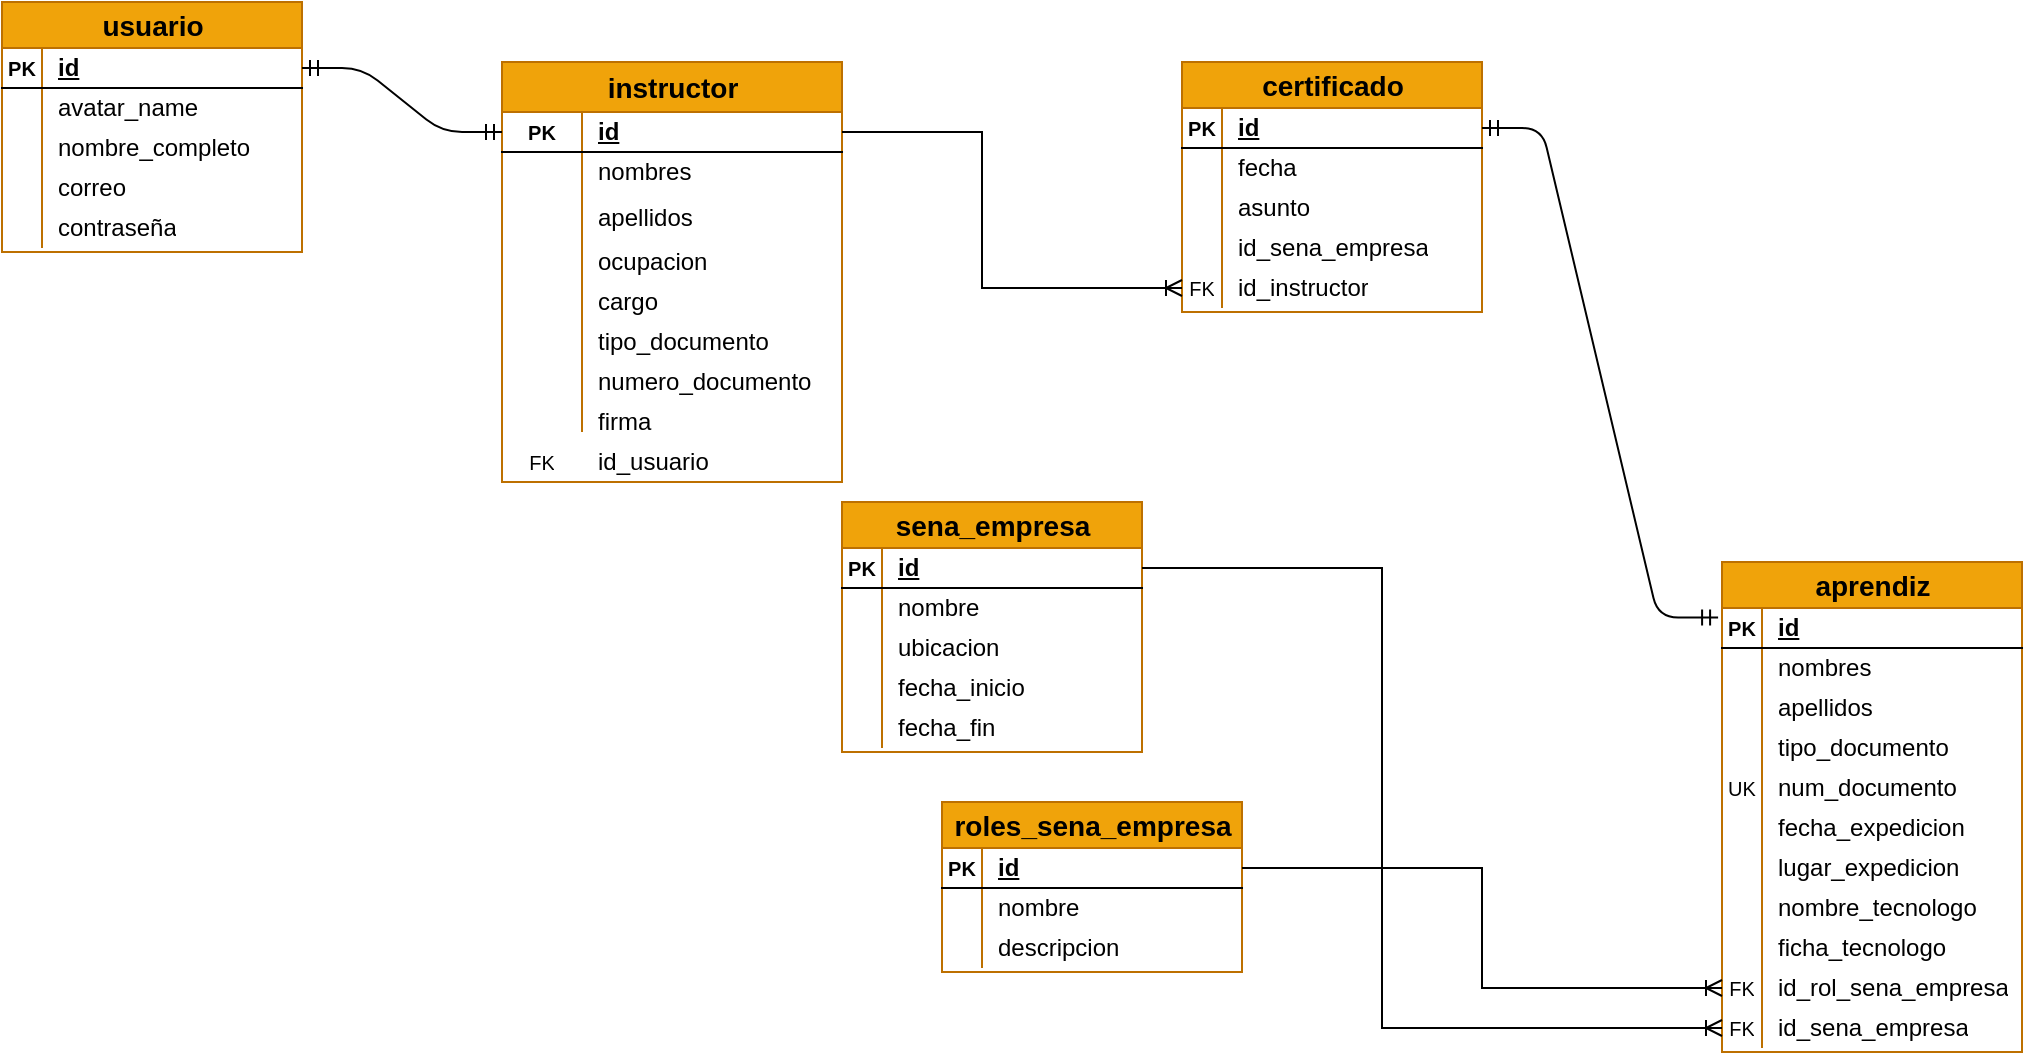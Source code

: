 <mxfile version="14.5.1" type="device"><diagram id="R2lEEEUBdFMjLlhIrx00" name="Page-1"><mxGraphModel dx="1942" dy="1586" grid="1" gridSize="10" guides="1" tooltips="1" connect="1" arrows="1" fold="1" page="1" pageScale="1" pageWidth="850" pageHeight="1100" math="0" shadow="0" extFonts="Permanent Marker^https://fonts.googleapis.com/css?family=Permanent+Marker"><root><mxCell id="0"/><mxCell id="1" parent="0"/><mxCell id="y87S0oPb1VmdSd8IUVdE-1" value="instructor" style="shape=table;startSize=25;container=1;collapsible=1;childLayout=tableLayout;fixedRows=1;rowLines=0;fontStyle=1;align=center;resizeLast=1;html=1;fontSize=14;fontFamily=Helvetica;fillColor=#f0a30a;strokeColor=#BD7000;fontColor=#000000;" parent="1" vertex="1"><mxGeometry x="150" y="-40" width="170" height="210" as="geometry"/></mxCell><mxCell id="y87S0oPb1VmdSd8IUVdE-2" value="" style="shape=tableRow;horizontal=0;startSize=0;swimlaneHead=0;swimlaneBody=0;fillColor=none;collapsible=0;dropTarget=0;points=[[0,0.5],[1,0.5]];portConstraint=eastwest;top=0;left=0;right=0;bottom=1;" parent="y87S0oPb1VmdSd8IUVdE-1" vertex="1"><mxGeometry y="25" width="170" height="20" as="geometry"/></mxCell><mxCell id="y87S0oPb1VmdSd8IUVdE-3" value="&lt;span style=&quot;font-size: 10px;&quot;&gt;PK&lt;/span&gt;" style="shape=partialRectangle;connectable=0;fillColor=none;top=0;left=0;bottom=0;right=0;fontStyle=1;overflow=hidden;whiteSpace=wrap;html=1;fontSize=10;" parent="y87S0oPb1VmdSd8IUVdE-2" vertex="1"><mxGeometry width="40" height="20" as="geometry"><mxRectangle width="40" height="20" as="alternateBounds"/></mxGeometry></mxCell><mxCell id="y87S0oPb1VmdSd8IUVdE-4" value="id" style="shape=partialRectangle;connectable=0;fillColor=none;top=0;left=0;bottom=0;right=0;align=left;spacingLeft=6;fontStyle=5;overflow=hidden;whiteSpace=wrap;html=1;" parent="y87S0oPb1VmdSd8IUVdE-2" vertex="1"><mxGeometry x="40" width="130" height="20" as="geometry"><mxRectangle width="130" height="20" as="alternateBounds"/></mxGeometry></mxCell><mxCell id="y87S0oPb1VmdSd8IUVdE-5" value="" style="shape=tableRow;horizontal=0;startSize=0;swimlaneHead=0;swimlaneBody=0;fillColor=none;collapsible=0;dropTarget=0;points=[[0,0.5],[1,0.5]];portConstraint=eastwest;top=0;left=0;right=0;bottom=0;" parent="y87S0oPb1VmdSd8IUVdE-1" vertex="1"><mxGeometry y="45" width="170" height="20" as="geometry"/></mxCell><mxCell id="y87S0oPb1VmdSd8IUVdE-6" value="" style="shape=partialRectangle;connectable=0;fillColor=none;top=0;left=0;bottom=0;right=0;editable=1;overflow=hidden;whiteSpace=wrap;html=1;fontSize=10;" parent="y87S0oPb1VmdSd8IUVdE-5" vertex="1"><mxGeometry width="40" height="20" as="geometry"><mxRectangle width="40" height="20" as="alternateBounds"/></mxGeometry></mxCell><mxCell id="y87S0oPb1VmdSd8IUVdE-7" value="nombres" style="shape=partialRectangle;connectable=0;fillColor=none;top=0;left=0;bottom=0;right=0;align=left;spacingLeft=6;overflow=hidden;whiteSpace=wrap;html=1;" parent="y87S0oPb1VmdSd8IUVdE-5" vertex="1"><mxGeometry x="40" width="130" height="20" as="geometry"><mxRectangle width="130" height="20" as="alternateBounds"/></mxGeometry></mxCell><mxCell id="y87S0oPb1VmdSd8IUVdE-8" value="" style="shape=tableRow;horizontal=0;startSize=0;swimlaneHead=0;swimlaneBody=0;fillColor=none;collapsible=0;dropTarget=0;points=[[0,0.5],[1,0.5]];portConstraint=eastwest;top=0;left=0;right=0;bottom=0;" parent="y87S0oPb1VmdSd8IUVdE-1" vertex="1"><mxGeometry y="65" width="170" height="25" as="geometry"/></mxCell><mxCell id="y87S0oPb1VmdSd8IUVdE-9" value="" style="shape=partialRectangle;connectable=0;fillColor=none;top=0;left=0;bottom=0;right=0;editable=1;overflow=hidden;whiteSpace=wrap;html=1;fontSize=10;" parent="y87S0oPb1VmdSd8IUVdE-8" vertex="1"><mxGeometry width="40" height="25" as="geometry"><mxRectangle width="40" height="20" as="alternateBounds"/></mxGeometry></mxCell><mxCell id="y87S0oPb1VmdSd8IUVdE-10" value="apellidos" style="shape=partialRectangle;connectable=0;fillColor=none;top=0;left=0;bottom=0;right=0;align=left;spacingLeft=6;overflow=hidden;whiteSpace=wrap;html=1;" parent="y87S0oPb1VmdSd8IUVdE-8" vertex="1"><mxGeometry x="40" width="130" height="25" as="geometry"><mxRectangle width="130" height="20" as="alternateBounds"/></mxGeometry></mxCell><mxCell id="y87S0oPb1VmdSd8IUVdE-11" style="shape=tableRow;horizontal=0;startSize=0;swimlaneHead=0;swimlaneBody=0;fillColor=none;collapsible=0;dropTarget=0;points=[[0,0.5],[1,0.5]];portConstraint=eastwest;top=0;left=0;right=0;bottom=0;" parent="y87S0oPb1VmdSd8IUVdE-1" vertex="1"><mxGeometry y="90" width="170" height="20" as="geometry"/></mxCell><mxCell id="y87S0oPb1VmdSd8IUVdE-12" value="" style="shape=partialRectangle;connectable=0;fillColor=none;top=0;left=0;bottom=0;right=0;editable=1;overflow=hidden;whiteSpace=wrap;html=1;fontSize=10;" parent="y87S0oPb1VmdSd8IUVdE-11" vertex="1"><mxGeometry width="40" height="20" as="geometry"><mxRectangle width="40" height="20" as="alternateBounds"/></mxGeometry></mxCell><mxCell id="y87S0oPb1VmdSd8IUVdE-13" value="ocupacion" style="shape=partialRectangle;connectable=0;fillColor=none;top=0;left=0;bottom=0;right=0;align=left;spacingLeft=6;overflow=hidden;whiteSpace=wrap;html=1;" parent="y87S0oPb1VmdSd8IUVdE-11" vertex="1"><mxGeometry x="40" width="130" height="20" as="geometry"><mxRectangle width="130" height="20" as="alternateBounds"/></mxGeometry></mxCell><mxCell id="y87S0oPb1VmdSd8IUVdE-14" style="shape=tableRow;horizontal=0;startSize=0;swimlaneHead=0;swimlaneBody=0;fillColor=none;collapsible=0;dropTarget=0;points=[[0,0.5],[1,0.5]];portConstraint=eastwest;top=0;left=0;right=0;bottom=0;" parent="y87S0oPb1VmdSd8IUVdE-1" vertex="1"><mxGeometry y="110" width="170" height="20" as="geometry"/></mxCell><mxCell id="y87S0oPb1VmdSd8IUVdE-15" value="" style="shape=partialRectangle;connectable=0;fillColor=none;top=0;left=0;bottom=0;right=0;editable=1;overflow=hidden;whiteSpace=wrap;html=1;fontSize=10;" parent="y87S0oPb1VmdSd8IUVdE-14" vertex="1"><mxGeometry width="40" height="20" as="geometry"><mxRectangle width="40" height="20" as="alternateBounds"/></mxGeometry></mxCell><mxCell id="y87S0oPb1VmdSd8IUVdE-16" value="cargo" style="shape=partialRectangle;connectable=0;fillColor=none;top=0;left=0;bottom=0;right=0;align=left;spacingLeft=6;overflow=hidden;whiteSpace=wrap;html=1;" parent="y87S0oPb1VmdSd8IUVdE-14" vertex="1"><mxGeometry x="40" width="130" height="20" as="geometry"><mxRectangle width="130" height="20" as="alternateBounds"/></mxGeometry></mxCell><mxCell id="y87S0oPb1VmdSd8IUVdE-17" style="shape=tableRow;horizontal=0;startSize=0;swimlaneHead=0;swimlaneBody=0;fillColor=none;collapsible=0;dropTarget=0;points=[[0,0.5],[1,0.5]];portConstraint=eastwest;top=0;left=0;right=0;bottom=0;" parent="y87S0oPb1VmdSd8IUVdE-1" vertex="1"><mxGeometry y="130" width="170" height="20" as="geometry"/></mxCell><mxCell id="y87S0oPb1VmdSd8IUVdE-18" style="shape=partialRectangle;connectable=0;fillColor=none;top=0;left=0;bottom=0;right=0;editable=1;overflow=hidden;whiteSpace=wrap;html=1;fontSize=10;" parent="y87S0oPb1VmdSd8IUVdE-17" vertex="1"><mxGeometry width="40" height="20" as="geometry"><mxRectangle width="40" height="20" as="alternateBounds"/></mxGeometry></mxCell><mxCell id="y87S0oPb1VmdSd8IUVdE-19" value="tipo_documento" style="shape=partialRectangle;connectable=0;fillColor=none;top=0;left=0;bottom=0;right=0;align=left;spacingLeft=6;overflow=hidden;whiteSpace=wrap;html=1;" parent="y87S0oPb1VmdSd8IUVdE-17" vertex="1"><mxGeometry x="40" width="130" height="20" as="geometry"><mxRectangle width="130" height="20" as="alternateBounds"/></mxGeometry></mxCell><mxCell id="y87S0oPb1VmdSd8IUVdE-20" style="shape=tableRow;horizontal=0;startSize=0;swimlaneHead=0;swimlaneBody=0;fillColor=none;collapsible=0;dropTarget=0;points=[[0,0.5],[1,0.5]];portConstraint=eastwest;top=0;left=0;right=0;bottom=0;" parent="y87S0oPb1VmdSd8IUVdE-1" vertex="1"><mxGeometry y="150" width="170" height="20" as="geometry"/></mxCell><mxCell id="y87S0oPb1VmdSd8IUVdE-21" style="shape=partialRectangle;connectable=0;fillColor=none;top=0;left=0;bottom=0;right=0;editable=1;overflow=hidden;whiteSpace=wrap;html=1;fontSize=10;" parent="y87S0oPb1VmdSd8IUVdE-20" vertex="1"><mxGeometry width="40" height="20" as="geometry"><mxRectangle width="40" height="20" as="alternateBounds"/></mxGeometry></mxCell><mxCell id="y87S0oPb1VmdSd8IUVdE-22" value="numero_documento" style="shape=partialRectangle;connectable=0;fillColor=none;top=0;left=0;bottom=0;right=0;align=left;spacingLeft=6;overflow=hidden;whiteSpace=wrap;html=1;" parent="y87S0oPb1VmdSd8IUVdE-20" vertex="1"><mxGeometry x="40" width="130" height="20" as="geometry"><mxRectangle width="130" height="20" as="alternateBounds"/></mxGeometry></mxCell><mxCell id="y87S0oPb1VmdSd8IUVdE-23" style="shape=tableRow;horizontal=0;startSize=0;swimlaneHead=0;swimlaneBody=0;fillColor=none;collapsible=0;dropTarget=0;points=[[0,0.5],[1,0.5]];portConstraint=eastwest;top=0;left=0;right=0;bottom=0;" parent="y87S0oPb1VmdSd8IUVdE-1" vertex="1"><mxGeometry y="170" width="170" height="20" as="geometry"/></mxCell><mxCell id="y87S0oPb1VmdSd8IUVdE-24" style="shape=partialRectangle;connectable=0;fillColor=none;top=0;left=0;bottom=0;right=0;editable=1;overflow=hidden;whiteSpace=wrap;html=1;fontSize=10;" parent="y87S0oPb1VmdSd8IUVdE-23" vertex="1"><mxGeometry width="40" height="20" as="geometry"><mxRectangle width="40" height="20" as="alternateBounds"/></mxGeometry></mxCell><mxCell id="y87S0oPb1VmdSd8IUVdE-25" value="firma" style="shape=partialRectangle;connectable=0;fillColor=none;top=0;left=0;bottom=0;right=0;align=left;spacingLeft=6;overflow=hidden;whiteSpace=wrap;html=1;" parent="y87S0oPb1VmdSd8IUVdE-23" vertex="1"><mxGeometry x="40" width="130" height="20" as="geometry"><mxRectangle width="130" height="20" as="alternateBounds"/></mxGeometry></mxCell><mxCell id="y87S0oPb1VmdSd8IUVdE-26" style="shape=tableRow;horizontal=0;startSize=0;swimlaneHead=0;swimlaneBody=0;fillColor=none;collapsible=0;dropTarget=0;points=[[0,0.5],[1,0.5]];portConstraint=eastwest;top=0;left=0;right=0;bottom=0;" parent="1" vertex="1"><mxGeometry x="150" y="150" width="170" height="20" as="geometry"/></mxCell><mxCell id="y87S0oPb1VmdSd8IUVdE-27" value="&lt;span&gt;FK&lt;/span&gt;" style="shape=partialRectangle;connectable=0;fillColor=none;top=0;left=0;bottom=0;right=0;editable=1;overflow=hidden;whiteSpace=wrap;html=1;fontSize=10;" parent="y87S0oPb1VmdSd8IUVdE-26" vertex="1"><mxGeometry width="40" height="20" as="geometry"><mxRectangle width="40" height="20" as="alternateBounds"/></mxGeometry></mxCell><mxCell id="y87S0oPb1VmdSd8IUVdE-28" value="id_usuario" style="shape=partialRectangle;connectable=0;fillColor=none;top=0;left=0;bottom=0;right=0;align=left;spacingLeft=6;overflow=hidden;whiteSpace=wrap;html=1;" parent="y87S0oPb1VmdSd8IUVdE-26" vertex="1"><mxGeometry x="40" width="130" height="20" as="geometry"><mxRectangle width="130" height="20" as="alternateBounds"/></mxGeometry></mxCell><mxCell id="y87S0oPb1VmdSd8IUVdE-29" value="aprendiz" style="shape=table;startSize=23;container=1;collapsible=1;childLayout=tableLayout;fixedRows=1;rowLines=0;fontStyle=1;align=center;resizeLast=1;html=1;fontSize=14;fontFamily=Helvetica;fillColor=#f0a30a;strokeColor=#BD7000;fontColor=#000000;" parent="1" vertex="1"><mxGeometry x="760" y="210" width="150" height="245" as="geometry"/></mxCell><mxCell id="y87S0oPb1VmdSd8IUVdE-30" value="" style="shape=tableRow;horizontal=0;startSize=0;swimlaneHead=0;swimlaneBody=0;fillColor=none;collapsible=0;dropTarget=0;points=[[0,0.5],[1,0.5]];portConstraint=eastwest;top=0;left=0;right=0;bottom=1;" parent="y87S0oPb1VmdSd8IUVdE-29" vertex="1"><mxGeometry y="23" width="150" height="20" as="geometry"/></mxCell><mxCell id="y87S0oPb1VmdSd8IUVdE-31" value="&lt;span style=&quot;font-size: 10px;&quot;&gt;PK&lt;/span&gt;" style="shape=partialRectangle;connectable=0;fillColor=none;top=0;left=0;bottom=0;right=0;fontStyle=1;overflow=hidden;whiteSpace=wrap;html=1;fontSize=10;" parent="y87S0oPb1VmdSd8IUVdE-30" vertex="1"><mxGeometry width="20" height="20" as="geometry"><mxRectangle width="20" height="20" as="alternateBounds"/></mxGeometry></mxCell><mxCell id="y87S0oPb1VmdSd8IUVdE-32" value="id" style="shape=partialRectangle;connectable=0;fillColor=none;top=0;left=0;bottom=0;right=0;align=left;spacingLeft=6;fontStyle=5;overflow=hidden;whiteSpace=wrap;html=1;" parent="y87S0oPb1VmdSd8IUVdE-30" vertex="1"><mxGeometry x="20" width="130" height="20" as="geometry"><mxRectangle width="130" height="20" as="alternateBounds"/></mxGeometry></mxCell><mxCell id="y87S0oPb1VmdSd8IUVdE-33" value="" style="shape=tableRow;horizontal=0;startSize=0;swimlaneHead=0;swimlaneBody=0;fillColor=none;collapsible=0;dropTarget=0;points=[[0,0.5],[1,0.5]];portConstraint=eastwest;top=0;left=0;right=0;bottom=0;" parent="y87S0oPb1VmdSd8IUVdE-29" vertex="1"><mxGeometry y="43" width="150" height="20" as="geometry"/></mxCell><mxCell id="y87S0oPb1VmdSd8IUVdE-34" value="" style="shape=partialRectangle;connectable=0;fillColor=none;top=0;left=0;bottom=0;right=0;editable=1;overflow=hidden;whiteSpace=wrap;html=1;fontSize=10;" parent="y87S0oPb1VmdSd8IUVdE-33" vertex="1"><mxGeometry width="20" height="20" as="geometry"><mxRectangle width="20" height="20" as="alternateBounds"/></mxGeometry></mxCell><mxCell id="y87S0oPb1VmdSd8IUVdE-35" value="nombres" style="shape=partialRectangle;connectable=0;fillColor=none;top=0;left=0;bottom=0;right=0;align=left;spacingLeft=6;overflow=hidden;whiteSpace=wrap;html=1;" parent="y87S0oPb1VmdSd8IUVdE-33" vertex="1"><mxGeometry x="20" width="130" height="20" as="geometry"><mxRectangle width="130" height="20" as="alternateBounds"/></mxGeometry></mxCell><mxCell id="y87S0oPb1VmdSd8IUVdE-36" value="" style="shape=tableRow;horizontal=0;startSize=0;swimlaneHead=0;swimlaneBody=0;fillColor=none;collapsible=0;dropTarget=0;points=[[0,0.5],[1,0.5]];portConstraint=eastwest;top=0;left=0;right=0;bottom=0;" parent="y87S0oPb1VmdSd8IUVdE-29" vertex="1"><mxGeometry y="63" width="150" height="20" as="geometry"/></mxCell><mxCell id="y87S0oPb1VmdSd8IUVdE-37" value="" style="shape=partialRectangle;connectable=0;fillColor=none;top=0;left=0;bottom=0;right=0;editable=1;overflow=hidden;whiteSpace=wrap;html=1;fontSize=10;" parent="y87S0oPb1VmdSd8IUVdE-36" vertex="1"><mxGeometry width="20" height="20" as="geometry"><mxRectangle width="20" height="20" as="alternateBounds"/></mxGeometry></mxCell><mxCell id="y87S0oPb1VmdSd8IUVdE-38" value="apellidos" style="shape=partialRectangle;connectable=0;fillColor=none;top=0;left=0;bottom=0;right=0;align=left;spacingLeft=6;overflow=hidden;whiteSpace=wrap;html=1;" parent="y87S0oPb1VmdSd8IUVdE-36" vertex="1"><mxGeometry x="20" width="130" height="20" as="geometry"><mxRectangle width="130" height="20" as="alternateBounds"/></mxGeometry></mxCell><mxCell id="y87S0oPb1VmdSd8IUVdE-39" value="" style="shape=tableRow;horizontal=0;startSize=0;swimlaneHead=0;swimlaneBody=0;fillColor=none;collapsible=0;dropTarget=0;points=[[0,0.5],[1,0.5]];portConstraint=eastwest;top=0;left=0;right=0;bottom=0;" parent="y87S0oPb1VmdSd8IUVdE-29" vertex="1"><mxGeometry y="83" width="150" height="20" as="geometry"/></mxCell><mxCell id="y87S0oPb1VmdSd8IUVdE-40" value="&amp;nbsp;" style="shape=partialRectangle;connectable=0;fillColor=none;top=0;left=0;bottom=0;right=0;editable=1;overflow=hidden;whiteSpace=wrap;html=1;fontSize=10;" parent="y87S0oPb1VmdSd8IUVdE-39" vertex="1"><mxGeometry width="20" height="20" as="geometry"><mxRectangle width="20" height="20" as="alternateBounds"/></mxGeometry></mxCell><mxCell id="y87S0oPb1VmdSd8IUVdE-41" value="tipo_documento" style="shape=partialRectangle;connectable=0;fillColor=none;top=0;left=0;bottom=0;right=0;align=left;spacingLeft=6;overflow=hidden;whiteSpace=wrap;html=1;" parent="y87S0oPb1VmdSd8IUVdE-39" vertex="1"><mxGeometry x="20" width="130" height="20" as="geometry"><mxRectangle width="130" height="20" as="alternateBounds"/></mxGeometry></mxCell><mxCell id="y87S0oPb1VmdSd8IUVdE-42" value="" style="shape=tableRow;horizontal=0;startSize=0;swimlaneHead=0;swimlaneBody=0;fillColor=none;collapsible=0;dropTarget=0;points=[[0,0.5],[1,0.5]];portConstraint=eastwest;top=0;left=0;right=0;bottom=0;" parent="y87S0oPb1VmdSd8IUVdE-29" vertex="1"><mxGeometry y="103" width="150" height="20" as="geometry"/></mxCell><mxCell id="y87S0oPb1VmdSd8IUVdE-43" value="&lt;span&gt;UK&lt;/span&gt;" style="shape=partialRectangle;connectable=0;fillColor=none;top=0;left=0;bottom=0;right=0;editable=1;overflow=hidden;whiteSpace=wrap;html=1;fontSize=10;" parent="y87S0oPb1VmdSd8IUVdE-42" vertex="1"><mxGeometry width="20" height="20" as="geometry"><mxRectangle width="20" height="20" as="alternateBounds"/></mxGeometry></mxCell><mxCell id="y87S0oPb1VmdSd8IUVdE-44" value="num_documento" style="shape=partialRectangle;connectable=0;fillColor=none;top=0;left=0;bottom=0;right=0;align=left;spacingLeft=6;overflow=hidden;whiteSpace=wrap;html=1;" parent="y87S0oPb1VmdSd8IUVdE-42" vertex="1"><mxGeometry x="20" width="130" height="20" as="geometry"><mxRectangle width="130" height="20" as="alternateBounds"/></mxGeometry></mxCell><mxCell id="y87S0oPb1VmdSd8IUVdE-45" value="" style="shape=tableRow;horizontal=0;startSize=0;swimlaneHead=0;swimlaneBody=0;fillColor=none;collapsible=0;dropTarget=0;points=[[0,0.5],[1,0.5]];portConstraint=eastwest;top=0;left=0;right=0;bottom=0;" parent="y87S0oPb1VmdSd8IUVdE-29" vertex="1"><mxGeometry y="123" width="150" height="20" as="geometry"/></mxCell><mxCell id="y87S0oPb1VmdSd8IUVdE-46" value="" style="shape=partialRectangle;connectable=0;fillColor=none;top=0;left=0;bottom=0;right=0;editable=1;overflow=hidden;whiteSpace=wrap;html=1;fontSize=10;" parent="y87S0oPb1VmdSd8IUVdE-45" vertex="1"><mxGeometry width="20" height="20" as="geometry"><mxRectangle width="20" height="20" as="alternateBounds"/></mxGeometry></mxCell><mxCell id="y87S0oPb1VmdSd8IUVdE-47" value="fecha_expedicion" style="shape=partialRectangle;connectable=0;fillColor=none;top=0;left=0;bottom=0;right=0;align=left;spacingLeft=6;overflow=hidden;whiteSpace=wrap;html=1;" parent="y87S0oPb1VmdSd8IUVdE-45" vertex="1"><mxGeometry x="20" width="130" height="20" as="geometry"><mxRectangle width="130" height="20" as="alternateBounds"/></mxGeometry></mxCell><mxCell id="y87S0oPb1VmdSd8IUVdE-48" style="shape=tableRow;horizontal=0;startSize=0;swimlaneHead=0;swimlaneBody=0;fillColor=none;collapsible=0;dropTarget=0;points=[[0,0.5],[1,0.5]];portConstraint=eastwest;top=0;left=0;right=0;bottom=0;" parent="y87S0oPb1VmdSd8IUVdE-29" vertex="1"><mxGeometry y="143" width="150" height="20" as="geometry"/></mxCell><mxCell id="y87S0oPb1VmdSd8IUVdE-49" style="shape=partialRectangle;connectable=0;fillColor=none;top=0;left=0;bottom=0;right=0;editable=1;overflow=hidden;whiteSpace=wrap;html=1;fontSize=10;" parent="y87S0oPb1VmdSd8IUVdE-48" vertex="1"><mxGeometry width="20" height="20" as="geometry"><mxRectangle width="20" height="20" as="alternateBounds"/></mxGeometry></mxCell><mxCell id="y87S0oPb1VmdSd8IUVdE-50" value="lugar_expedicion" style="shape=partialRectangle;connectable=0;fillColor=none;top=0;left=0;bottom=0;right=0;align=left;spacingLeft=6;overflow=hidden;whiteSpace=wrap;html=1;" parent="y87S0oPb1VmdSd8IUVdE-48" vertex="1"><mxGeometry x="20" width="130" height="20" as="geometry"><mxRectangle width="130" height="20" as="alternateBounds"/></mxGeometry></mxCell><mxCell id="y87S0oPb1VmdSd8IUVdE-51" value="" style="shape=tableRow;horizontal=0;startSize=0;swimlaneHead=0;swimlaneBody=0;fillColor=none;collapsible=0;dropTarget=0;points=[[0,0.5],[1,0.5]];portConstraint=eastwest;top=0;left=0;right=0;bottom=0;" parent="y87S0oPb1VmdSd8IUVdE-29" vertex="1"><mxGeometry y="163" width="150" height="20" as="geometry"/></mxCell><mxCell id="y87S0oPb1VmdSd8IUVdE-52" value="&amp;nbsp;" style="shape=partialRectangle;connectable=0;fillColor=none;top=0;left=0;bottom=0;right=0;editable=1;overflow=hidden;whiteSpace=wrap;html=1;fontSize=10;" parent="y87S0oPb1VmdSd8IUVdE-51" vertex="1"><mxGeometry width="20" height="20" as="geometry"><mxRectangle width="20" height="20" as="alternateBounds"/></mxGeometry></mxCell><mxCell id="y87S0oPb1VmdSd8IUVdE-53" value="nombre_tecnologo" style="shape=partialRectangle;connectable=0;fillColor=none;top=0;left=0;bottom=0;right=0;align=left;spacingLeft=6;overflow=hidden;whiteSpace=wrap;html=1;" parent="y87S0oPb1VmdSd8IUVdE-51" vertex="1"><mxGeometry x="20" width="130" height="20" as="geometry"><mxRectangle width="130" height="20" as="alternateBounds"/></mxGeometry></mxCell><mxCell id="y87S0oPb1VmdSd8IUVdE-54" value="" style="shape=tableRow;horizontal=0;startSize=0;swimlaneHead=0;swimlaneBody=0;fillColor=none;collapsible=0;dropTarget=0;points=[[0,0.5],[1,0.5]];portConstraint=eastwest;top=0;left=0;right=0;bottom=0;" parent="y87S0oPb1VmdSd8IUVdE-29" vertex="1"><mxGeometry y="183" width="150" height="20" as="geometry"/></mxCell><mxCell id="y87S0oPb1VmdSd8IUVdE-55" value="&amp;nbsp;" style="shape=partialRectangle;connectable=0;fillColor=none;top=0;left=0;bottom=0;right=0;editable=1;overflow=hidden;whiteSpace=wrap;html=1;fontSize=10;" parent="y87S0oPb1VmdSd8IUVdE-54" vertex="1"><mxGeometry width="20" height="20" as="geometry"><mxRectangle width="20" height="20" as="alternateBounds"/></mxGeometry></mxCell><mxCell id="y87S0oPb1VmdSd8IUVdE-56" value="ficha_tecnologo" style="shape=partialRectangle;connectable=0;fillColor=none;top=0;left=0;bottom=0;right=0;align=left;spacingLeft=6;overflow=hidden;whiteSpace=wrap;html=1;" parent="y87S0oPb1VmdSd8IUVdE-54" vertex="1"><mxGeometry x="20" width="130" height="20" as="geometry"><mxRectangle width="130" height="20" as="alternateBounds"/></mxGeometry></mxCell><mxCell id="y87S0oPb1VmdSd8IUVdE-57" value="" style="shape=tableRow;horizontal=0;startSize=0;swimlaneHead=0;swimlaneBody=0;fillColor=none;collapsible=0;dropTarget=0;points=[[0,0.5],[1,0.5]];portConstraint=eastwest;top=0;left=0;right=0;bottom=0;" parent="y87S0oPb1VmdSd8IUVdE-29" vertex="1"><mxGeometry y="203" width="150" height="20" as="geometry"/></mxCell><mxCell id="y87S0oPb1VmdSd8IUVdE-58" value="FK" style="shape=partialRectangle;connectable=0;fillColor=none;top=0;left=0;bottom=0;right=0;editable=1;overflow=hidden;whiteSpace=wrap;html=1;fontSize=10;" parent="y87S0oPb1VmdSd8IUVdE-57" vertex="1"><mxGeometry width="20" height="20" as="geometry"><mxRectangle width="20" height="20" as="alternateBounds"/></mxGeometry></mxCell><mxCell id="y87S0oPb1VmdSd8IUVdE-59" value="id_rol_sena_empresa" style="shape=partialRectangle;connectable=0;fillColor=none;top=0;left=0;bottom=0;right=0;align=left;spacingLeft=6;overflow=hidden;whiteSpace=wrap;html=1;" parent="y87S0oPb1VmdSd8IUVdE-57" vertex="1"><mxGeometry x="20" width="130" height="20" as="geometry"><mxRectangle width="130" height="20" as="alternateBounds"/></mxGeometry></mxCell><mxCell id="y87S0oPb1VmdSd8IUVdE-60" value="" style="shape=tableRow;horizontal=0;startSize=0;swimlaneHead=0;swimlaneBody=0;fillColor=none;collapsible=0;dropTarget=0;points=[[0,0.5],[1,0.5]];portConstraint=eastwest;top=0;left=0;right=0;bottom=0;" parent="y87S0oPb1VmdSd8IUVdE-29" vertex="1"><mxGeometry y="223" width="150" height="20" as="geometry"/></mxCell><mxCell id="y87S0oPb1VmdSd8IUVdE-61" value="FK" style="shape=partialRectangle;connectable=0;fillColor=none;top=0;left=0;bottom=0;right=0;editable=1;overflow=hidden;whiteSpace=wrap;html=1;fontSize=10;" parent="y87S0oPb1VmdSd8IUVdE-60" vertex="1"><mxGeometry width="20" height="20" as="geometry"><mxRectangle width="20" height="20" as="alternateBounds"/></mxGeometry></mxCell><mxCell id="y87S0oPb1VmdSd8IUVdE-62" value="id_sena_empresa" style="shape=partialRectangle;connectable=0;fillColor=none;top=0;left=0;bottom=0;right=0;align=left;spacingLeft=6;overflow=hidden;whiteSpace=wrap;html=1;" parent="y87S0oPb1VmdSd8IUVdE-60" vertex="1"><mxGeometry x="20" width="130" height="20" as="geometry"><mxRectangle width="130" height="20" as="alternateBounds"/></mxGeometry></mxCell><mxCell id="y87S0oPb1VmdSd8IUVdE-70" value="certificado" style="shape=table;startSize=23;container=1;collapsible=1;childLayout=tableLayout;fixedRows=1;rowLines=0;fontStyle=1;align=center;resizeLast=1;html=1;fontSize=14;fontFamily=Helvetica;fillColor=#f0a30a;strokeColor=#BD7000;fontColor=#000000;" parent="1" vertex="1"><mxGeometry x="490" y="-40" width="150" height="125" as="geometry"/></mxCell><mxCell id="y87S0oPb1VmdSd8IUVdE-71" value="" style="shape=tableRow;horizontal=0;startSize=0;swimlaneHead=0;swimlaneBody=0;fillColor=none;collapsible=0;dropTarget=0;points=[[0,0.5],[1,0.5]];portConstraint=eastwest;top=0;left=0;right=0;bottom=1;" parent="y87S0oPb1VmdSd8IUVdE-70" vertex="1"><mxGeometry y="23" width="150" height="20" as="geometry"/></mxCell><mxCell id="y87S0oPb1VmdSd8IUVdE-72" value="&lt;span style=&quot;font-size: 10px;&quot;&gt;PK&lt;/span&gt;" style="shape=partialRectangle;connectable=0;fillColor=none;top=0;left=0;bottom=0;right=0;fontStyle=1;overflow=hidden;whiteSpace=wrap;html=1;fontSize=10;" parent="y87S0oPb1VmdSd8IUVdE-71" vertex="1"><mxGeometry width="20" height="20" as="geometry"><mxRectangle width="20" height="20" as="alternateBounds"/></mxGeometry></mxCell><mxCell id="y87S0oPb1VmdSd8IUVdE-73" value="id" style="shape=partialRectangle;connectable=0;fillColor=none;top=0;left=0;bottom=0;right=0;align=left;spacingLeft=6;fontStyle=5;overflow=hidden;whiteSpace=wrap;html=1;" parent="y87S0oPb1VmdSd8IUVdE-71" vertex="1"><mxGeometry x="20" width="130" height="20" as="geometry"><mxRectangle width="130" height="20" as="alternateBounds"/></mxGeometry></mxCell><mxCell id="y87S0oPb1VmdSd8IUVdE-74" value="" style="shape=tableRow;horizontal=0;startSize=0;swimlaneHead=0;swimlaneBody=0;fillColor=none;collapsible=0;dropTarget=0;points=[[0,0.5],[1,0.5]];portConstraint=eastwest;top=0;left=0;right=0;bottom=0;" parent="y87S0oPb1VmdSd8IUVdE-70" vertex="1"><mxGeometry y="43" width="150" height="20" as="geometry"/></mxCell><mxCell id="y87S0oPb1VmdSd8IUVdE-75" value="" style="shape=partialRectangle;connectable=0;fillColor=none;top=0;left=0;bottom=0;right=0;editable=1;overflow=hidden;whiteSpace=wrap;html=1;fontSize=10;" parent="y87S0oPb1VmdSd8IUVdE-74" vertex="1"><mxGeometry width="20" height="20" as="geometry"><mxRectangle width="20" height="20" as="alternateBounds"/></mxGeometry></mxCell><mxCell id="y87S0oPb1VmdSd8IUVdE-76" value="fecha&amp;nbsp;" style="shape=partialRectangle;connectable=0;fillColor=none;top=0;left=0;bottom=0;right=0;align=left;spacingLeft=6;overflow=hidden;whiteSpace=wrap;html=1;" parent="y87S0oPb1VmdSd8IUVdE-74" vertex="1"><mxGeometry x="20" width="130" height="20" as="geometry"><mxRectangle width="130" height="20" as="alternateBounds"/></mxGeometry></mxCell><mxCell id="y87S0oPb1VmdSd8IUVdE-77" value="" style="shape=tableRow;horizontal=0;startSize=0;swimlaneHead=0;swimlaneBody=0;fillColor=none;collapsible=0;dropTarget=0;points=[[0,0.5],[1,0.5]];portConstraint=eastwest;top=0;left=0;right=0;bottom=0;" parent="y87S0oPb1VmdSd8IUVdE-70" vertex="1"><mxGeometry y="63" width="150" height="20" as="geometry"/></mxCell><mxCell id="y87S0oPb1VmdSd8IUVdE-78" value="" style="shape=partialRectangle;connectable=0;fillColor=none;top=0;left=0;bottom=0;right=0;editable=1;overflow=hidden;whiteSpace=wrap;html=1;fontSize=10;" parent="y87S0oPb1VmdSd8IUVdE-77" vertex="1"><mxGeometry width="20" height="20" as="geometry"><mxRectangle width="20" height="20" as="alternateBounds"/></mxGeometry></mxCell><mxCell id="y87S0oPb1VmdSd8IUVdE-79" value="asunto" style="shape=partialRectangle;connectable=0;fillColor=none;top=0;left=0;bottom=0;right=0;align=left;spacingLeft=6;overflow=hidden;whiteSpace=wrap;html=1;" parent="y87S0oPb1VmdSd8IUVdE-77" vertex="1"><mxGeometry x="20" width="130" height="20" as="geometry"><mxRectangle width="130" height="20" as="alternateBounds"/></mxGeometry></mxCell><mxCell id="y87S0oPb1VmdSd8IUVdE-80" value="" style="shape=tableRow;horizontal=0;startSize=0;swimlaneHead=0;swimlaneBody=0;fillColor=none;collapsible=0;dropTarget=0;points=[[0,0.5],[1,0.5]];portConstraint=eastwest;top=0;left=0;right=0;bottom=0;" parent="y87S0oPb1VmdSd8IUVdE-70" vertex="1"><mxGeometry y="83" width="150" height="20" as="geometry"/></mxCell><mxCell id="y87S0oPb1VmdSd8IUVdE-81" value="&amp;nbsp;" style="shape=partialRectangle;connectable=0;fillColor=none;top=0;left=0;bottom=0;right=0;editable=1;overflow=hidden;whiteSpace=wrap;html=1;fontSize=10;" parent="y87S0oPb1VmdSd8IUVdE-80" vertex="1"><mxGeometry width="20" height="20" as="geometry"><mxRectangle width="20" height="20" as="alternateBounds"/></mxGeometry></mxCell><mxCell id="y87S0oPb1VmdSd8IUVdE-82" value="id_sena_empresa" style="shape=partialRectangle;connectable=0;fillColor=none;top=0;left=0;bottom=0;right=0;align=left;spacingLeft=6;overflow=hidden;whiteSpace=wrap;html=1;" parent="y87S0oPb1VmdSd8IUVdE-80" vertex="1"><mxGeometry x="20" width="130" height="20" as="geometry"><mxRectangle width="130" height="20" as="alternateBounds"/></mxGeometry></mxCell><mxCell id="y87S0oPb1VmdSd8IUVdE-86" value="" style="shape=tableRow;horizontal=0;startSize=0;swimlaneHead=0;swimlaneBody=0;fillColor=none;collapsible=0;dropTarget=0;points=[[0,0.5],[1,0.5]];portConstraint=eastwest;top=0;left=0;right=0;bottom=0;" parent="y87S0oPb1VmdSd8IUVdE-70" vertex="1"><mxGeometry y="103" width="150" height="20" as="geometry"/></mxCell><mxCell id="y87S0oPb1VmdSd8IUVdE-87" value="FK" style="shape=partialRectangle;connectable=0;fillColor=none;top=0;left=0;bottom=0;right=0;editable=1;overflow=hidden;whiteSpace=wrap;html=1;fontSize=10;" parent="y87S0oPb1VmdSd8IUVdE-86" vertex="1"><mxGeometry width="20" height="20" as="geometry"><mxRectangle width="20" height="20" as="alternateBounds"/></mxGeometry></mxCell><mxCell id="y87S0oPb1VmdSd8IUVdE-88" value="id_instructor" style="shape=partialRectangle;connectable=0;fillColor=none;top=0;left=0;bottom=0;right=0;align=left;spacingLeft=6;overflow=hidden;whiteSpace=wrap;html=1;" parent="y87S0oPb1VmdSd8IUVdE-86" vertex="1"><mxGeometry x="20" width="130" height="20" as="geometry"><mxRectangle width="130" height="20" as="alternateBounds"/></mxGeometry></mxCell><mxCell id="y87S0oPb1VmdSd8IUVdE-107" value="sena_empresa" style="shape=table;startSize=23;container=1;collapsible=1;childLayout=tableLayout;fixedRows=1;rowLines=0;fontStyle=1;align=center;resizeLast=1;html=1;fontSize=14;fontFamily=Helvetica;fillColor=#f0a30a;strokeColor=#BD7000;fontColor=#000000;" parent="1" vertex="1"><mxGeometry x="320" y="180" width="150" height="125" as="geometry"/></mxCell><mxCell id="y87S0oPb1VmdSd8IUVdE-108" value="" style="shape=tableRow;horizontal=0;startSize=0;swimlaneHead=0;swimlaneBody=0;fillColor=none;collapsible=0;dropTarget=0;points=[[0,0.5],[1,0.5]];portConstraint=eastwest;top=0;left=0;right=0;bottom=1;" parent="y87S0oPb1VmdSd8IUVdE-107" vertex="1"><mxGeometry y="23" width="150" height="20" as="geometry"/></mxCell><mxCell id="y87S0oPb1VmdSd8IUVdE-109" value="&lt;span style=&quot;font-size: 10px;&quot;&gt;PK&lt;/span&gt;" style="shape=partialRectangle;connectable=0;fillColor=none;top=0;left=0;bottom=0;right=0;fontStyle=1;overflow=hidden;whiteSpace=wrap;html=1;fontSize=10;" parent="y87S0oPb1VmdSd8IUVdE-108" vertex="1"><mxGeometry width="20" height="20" as="geometry"><mxRectangle width="20" height="20" as="alternateBounds"/></mxGeometry></mxCell><mxCell id="y87S0oPb1VmdSd8IUVdE-110" value="id" style="shape=partialRectangle;connectable=0;fillColor=none;top=0;left=0;bottom=0;right=0;align=left;spacingLeft=6;fontStyle=5;overflow=hidden;whiteSpace=wrap;html=1;" parent="y87S0oPb1VmdSd8IUVdE-108" vertex="1"><mxGeometry x="20" width="130" height="20" as="geometry"><mxRectangle width="130" height="20" as="alternateBounds"/></mxGeometry></mxCell><mxCell id="y87S0oPb1VmdSd8IUVdE-111" value="" style="shape=tableRow;horizontal=0;startSize=0;swimlaneHead=0;swimlaneBody=0;fillColor=none;collapsible=0;dropTarget=0;points=[[0,0.5],[1,0.5]];portConstraint=eastwest;top=0;left=0;right=0;bottom=0;" parent="y87S0oPb1VmdSd8IUVdE-107" vertex="1"><mxGeometry y="43" width="150" height="20" as="geometry"/></mxCell><mxCell id="y87S0oPb1VmdSd8IUVdE-112" value="" style="shape=partialRectangle;connectable=0;fillColor=none;top=0;left=0;bottom=0;right=0;editable=1;overflow=hidden;whiteSpace=wrap;html=1;fontSize=10;" parent="y87S0oPb1VmdSd8IUVdE-111" vertex="1"><mxGeometry width="20" height="20" as="geometry"><mxRectangle width="20" height="20" as="alternateBounds"/></mxGeometry></mxCell><mxCell id="y87S0oPb1VmdSd8IUVdE-113" value="nombre" style="shape=partialRectangle;connectable=0;fillColor=none;top=0;left=0;bottom=0;right=0;align=left;spacingLeft=6;overflow=hidden;whiteSpace=wrap;html=1;" parent="y87S0oPb1VmdSd8IUVdE-111" vertex="1"><mxGeometry x="20" width="130" height="20" as="geometry"><mxRectangle width="130" height="20" as="alternateBounds"/></mxGeometry></mxCell><mxCell id="y87S0oPb1VmdSd8IUVdE-114" value="" style="shape=tableRow;horizontal=0;startSize=0;swimlaneHead=0;swimlaneBody=0;fillColor=none;collapsible=0;dropTarget=0;points=[[0,0.5],[1,0.5]];portConstraint=eastwest;top=0;left=0;right=0;bottom=0;" parent="y87S0oPb1VmdSd8IUVdE-107" vertex="1"><mxGeometry y="63" width="150" height="20" as="geometry"/></mxCell><mxCell id="y87S0oPb1VmdSd8IUVdE-115" value="" style="shape=partialRectangle;connectable=0;fillColor=none;top=0;left=0;bottom=0;right=0;editable=1;overflow=hidden;whiteSpace=wrap;html=1;fontSize=10;" parent="y87S0oPb1VmdSd8IUVdE-114" vertex="1"><mxGeometry width="20" height="20" as="geometry"><mxRectangle width="20" height="20" as="alternateBounds"/></mxGeometry></mxCell><mxCell id="y87S0oPb1VmdSd8IUVdE-116" value="ubicacion" style="shape=partialRectangle;connectable=0;fillColor=none;top=0;left=0;bottom=0;right=0;align=left;spacingLeft=6;overflow=hidden;whiteSpace=wrap;html=1;" parent="y87S0oPb1VmdSd8IUVdE-114" vertex="1"><mxGeometry x="20" width="130" height="20" as="geometry"><mxRectangle width="130" height="20" as="alternateBounds"/></mxGeometry></mxCell><mxCell id="y87S0oPb1VmdSd8IUVdE-117" value="" style="shape=tableRow;horizontal=0;startSize=0;swimlaneHead=0;swimlaneBody=0;fillColor=none;collapsible=0;dropTarget=0;points=[[0,0.5],[1,0.5]];portConstraint=eastwest;top=0;left=0;right=0;bottom=0;" parent="y87S0oPb1VmdSd8IUVdE-107" vertex="1"><mxGeometry y="83" width="150" height="20" as="geometry"/></mxCell><mxCell id="y87S0oPb1VmdSd8IUVdE-118" value="&amp;nbsp;" style="shape=partialRectangle;connectable=0;fillColor=none;top=0;left=0;bottom=0;right=0;editable=1;overflow=hidden;whiteSpace=wrap;html=1;fontSize=10;" parent="y87S0oPb1VmdSd8IUVdE-117" vertex="1"><mxGeometry width="20" height="20" as="geometry"><mxRectangle width="20" height="20" as="alternateBounds"/></mxGeometry></mxCell><mxCell id="y87S0oPb1VmdSd8IUVdE-119" value="fecha_inicio" style="shape=partialRectangle;connectable=0;fillColor=none;top=0;left=0;bottom=0;right=0;align=left;spacingLeft=6;overflow=hidden;whiteSpace=wrap;html=1;" parent="y87S0oPb1VmdSd8IUVdE-117" vertex="1"><mxGeometry x="20" width="130" height="20" as="geometry"><mxRectangle width="130" height="20" as="alternateBounds"/></mxGeometry></mxCell><mxCell id="y87S0oPb1VmdSd8IUVdE-120" value="" style="shape=tableRow;horizontal=0;startSize=0;swimlaneHead=0;swimlaneBody=0;fillColor=none;collapsible=0;dropTarget=0;points=[[0,0.5],[1,0.5]];portConstraint=eastwest;top=0;left=0;right=0;bottom=0;" parent="y87S0oPb1VmdSd8IUVdE-107" vertex="1"><mxGeometry y="103" width="150" height="20" as="geometry"/></mxCell><mxCell id="y87S0oPb1VmdSd8IUVdE-121" value="" style="shape=partialRectangle;connectable=0;fillColor=none;top=0;left=0;bottom=0;right=0;editable=1;overflow=hidden;whiteSpace=wrap;html=1;fontSize=10;" parent="y87S0oPb1VmdSd8IUVdE-120" vertex="1"><mxGeometry width="20" height="20" as="geometry"><mxRectangle width="20" height="20" as="alternateBounds"/></mxGeometry></mxCell><mxCell id="y87S0oPb1VmdSd8IUVdE-122" value="fecha_fin" style="shape=partialRectangle;connectable=0;fillColor=none;top=0;left=0;bottom=0;right=0;align=left;spacingLeft=6;overflow=hidden;whiteSpace=wrap;html=1;" parent="y87S0oPb1VmdSd8IUVdE-120" vertex="1"><mxGeometry x="20" width="130" height="20" as="geometry"><mxRectangle width="130" height="20" as="alternateBounds"/></mxGeometry></mxCell><mxCell id="y87S0oPb1VmdSd8IUVdE-127" value="usuario" style="shape=table;startSize=23;container=1;collapsible=1;childLayout=tableLayout;fixedRows=1;rowLines=0;fontStyle=1;align=center;resizeLast=1;html=1;fontSize=14;fontFamily=Helvetica;fillColor=#f0a30a;strokeColor=#BD7000;fontColor=#000000;" parent="1" vertex="1"><mxGeometry x="-100" y="-70" width="150" height="125" as="geometry"/></mxCell><mxCell id="y87S0oPb1VmdSd8IUVdE-128" value="" style="shape=tableRow;horizontal=0;startSize=0;swimlaneHead=0;swimlaneBody=0;fillColor=none;collapsible=0;dropTarget=0;points=[[0,0.5],[1,0.5]];portConstraint=eastwest;top=0;left=0;right=0;bottom=1;" parent="y87S0oPb1VmdSd8IUVdE-127" vertex="1"><mxGeometry y="23" width="150" height="20" as="geometry"/></mxCell><mxCell id="y87S0oPb1VmdSd8IUVdE-129" value="&lt;span style=&quot;font-size: 10px;&quot;&gt;PK&lt;/span&gt;" style="shape=partialRectangle;connectable=0;fillColor=none;top=0;left=0;bottom=0;right=0;fontStyle=1;overflow=hidden;whiteSpace=wrap;html=1;fontSize=10;" parent="y87S0oPb1VmdSd8IUVdE-128" vertex="1"><mxGeometry width="20" height="20" as="geometry"><mxRectangle width="20" height="20" as="alternateBounds"/></mxGeometry></mxCell><mxCell id="y87S0oPb1VmdSd8IUVdE-130" value="id" style="shape=partialRectangle;connectable=0;fillColor=none;top=0;left=0;bottom=0;right=0;align=left;spacingLeft=6;fontStyle=5;overflow=hidden;whiteSpace=wrap;html=1;" parent="y87S0oPb1VmdSd8IUVdE-128" vertex="1"><mxGeometry x="20" width="130" height="20" as="geometry"><mxRectangle width="130" height="20" as="alternateBounds"/></mxGeometry></mxCell><mxCell id="y87S0oPb1VmdSd8IUVdE-131" value="" style="shape=tableRow;horizontal=0;startSize=0;swimlaneHead=0;swimlaneBody=0;fillColor=none;collapsible=0;dropTarget=0;points=[[0,0.5],[1,0.5]];portConstraint=eastwest;top=0;left=0;right=0;bottom=0;" parent="y87S0oPb1VmdSd8IUVdE-127" vertex="1"><mxGeometry y="43" width="150" height="20" as="geometry"/></mxCell><mxCell id="y87S0oPb1VmdSd8IUVdE-132" value="" style="shape=partialRectangle;connectable=0;fillColor=none;top=0;left=0;bottom=0;right=0;editable=1;overflow=hidden;whiteSpace=wrap;html=1;fontSize=10;" parent="y87S0oPb1VmdSd8IUVdE-131" vertex="1"><mxGeometry width="20" height="20" as="geometry"><mxRectangle width="20" height="20" as="alternateBounds"/></mxGeometry></mxCell><mxCell id="y87S0oPb1VmdSd8IUVdE-133" value="avatar_name" style="shape=partialRectangle;connectable=0;fillColor=none;top=0;left=0;bottom=0;right=0;align=left;spacingLeft=6;overflow=hidden;whiteSpace=wrap;html=1;" parent="y87S0oPb1VmdSd8IUVdE-131" vertex="1"><mxGeometry x="20" width="130" height="20" as="geometry"><mxRectangle width="130" height="20" as="alternateBounds"/></mxGeometry></mxCell><mxCell id="y87S0oPb1VmdSd8IUVdE-134" value="" style="shape=tableRow;horizontal=0;startSize=0;swimlaneHead=0;swimlaneBody=0;fillColor=none;collapsible=0;dropTarget=0;points=[[0,0.5],[1,0.5]];portConstraint=eastwest;top=0;left=0;right=0;bottom=0;" parent="y87S0oPb1VmdSd8IUVdE-127" vertex="1"><mxGeometry y="63" width="150" height="20" as="geometry"/></mxCell><mxCell id="y87S0oPb1VmdSd8IUVdE-135" value="" style="shape=partialRectangle;connectable=0;fillColor=none;top=0;left=0;bottom=0;right=0;editable=1;overflow=hidden;whiteSpace=wrap;html=1;fontSize=10;" parent="y87S0oPb1VmdSd8IUVdE-134" vertex="1"><mxGeometry width="20" height="20" as="geometry"><mxRectangle width="20" height="20" as="alternateBounds"/></mxGeometry></mxCell><mxCell id="y87S0oPb1VmdSd8IUVdE-136" value="nombre_completo" style="shape=partialRectangle;connectable=0;fillColor=none;top=0;left=0;bottom=0;right=0;align=left;spacingLeft=6;overflow=hidden;whiteSpace=wrap;html=1;" parent="y87S0oPb1VmdSd8IUVdE-134" vertex="1"><mxGeometry x="20" width="130" height="20" as="geometry"><mxRectangle width="130" height="20" as="alternateBounds"/></mxGeometry></mxCell><mxCell id="y87S0oPb1VmdSd8IUVdE-137" value="" style="shape=tableRow;horizontal=0;startSize=0;swimlaneHead=0;swimlaneBody=0;fillColor=none;collapsible=0;dropTarget=0;points=[[0,0.5],[1,0.5]];portConstraint=eastwest;top=0;left=0;right=0;bottom=0;" parent="y87S0oPb1VmdSd8IUVdE-127" vertex="1"><mxGeometry y="83" width="150" height="20" as="geometry"/></mxCell><mxCell id="y87S0oPb1VmdSd8IUVdE-138" value="&amp;nbsp;" style="shape=partialRectangle;connectable=0;fillColor=none;top=0;left=0;bottom=0;right=0;editable=1;overflow=hidden;whiteSpace=wrap;html=1;fontSize=10;" parent="y87S0oPb1VmdSd8IUVdE-137" vertex="1"><mxGeometry width="20" height="20" as="geometry"><mxRectangle width="20" height="20" as="alternateBounds"/></mxGeometry></mxCell><mxCell id="y87S0oPb1VmdSd8IUVdE-139" value="correo" style="shape=partialRectangle;connectable=0;fillColor=none;top=0;left=0;bottom=0;right=0;align=left;spacingLeft=6;overflow=hidden;whiteSpace=wrap;html=1;" parent="y87S0oPb1VmdSd8IUVdE-137" vertex="1"><mxGeometry x="20" width="130" height="20" as="geometry"><mxRectangle width="130" height="20" as="alternateBounds"/></mxGeometry></mxCell><mxCell id="y87S0oPb1VmdSd8IUVdE-140" value="" style="shape=tableRow;horizontal=0;startSize=0;swimlaneHead=0;swimlaneBody=0;fillColor=none;collapsible=0;dropTarget=0;points=[[0,0.5],[1,0.5]];portConstraint=eastwest;top=0;left=0;right=0;bottom=0;" parent="y87S0oPb1VmdSd8IUVdE-127" vertex="1"><mxGeometry y="103" width="150" height="20" as="geometry"/></mxCell><mxCell id="y87S0oPb1VmdSd8IUVdE-141" value="" style="shape=partialRectangle;connectable=0;fillColor=none;top=0;left=0;bottom=0;right=0;editable=1;overflow=hidden;whiteSpace=wrap;html=1;fontSize=10;" parent="y87S0oPb1VmdSd8IUVdE-140" vertex="1"><mxGeometry width="20" height="20" as="geometry"><mxRectangle width="20" height="20" as="alternateBounds"/></mxGeometry></mxCell><mxCell id="y87S0oPb1VmdSd8IUVdE-142" value="contraseña" style="shape=partialRectangle;connectable=0;fillColor=none;top=0;left=0;bottom=0;right=0;align=left;spacingLeft=6;overflow=hidden;whiteSpace=wrap;html=1;" parent="y87S0oPb1VmdSd8IUVdE-140" vertex="1"><mxGeometry x="20" width="130" height="20" as="geometry"><mxRectangle width="130" height="20" as="alternateBounds"/></mxGeometry></mxCell><mxCell id="y87S0oPb1VmdSd8IUVdE-146" value="roles_sena_empresa" style="shape=table;startSize=23;container=1;collapsible=1;childLayout=tableLayout;fixedRows=1;rowLines=0;fontStyle=1;align=center;resizeLast=1;html=1;fontSize=14;fontFamily=Helvetica;fillColor=#f0a30a;strokeColor=#BD7000;fontColor=#000000;" parent="1" vertex="1"><mxGeometry x="370" y="330" width="150" height="85" as="geometry"/></mxCell><mxCell id="y87S0oPb1VmdSd8IUVdE-147" value="" style="shape=tableRow;horizontal=0;startSize=0;swimlaneHead=0;swimlaneBody=0;fillColor=none;collapsible=0;dropTarget=0;points=[[0,0.5],[1,0.5]];portConstraint=eastwest;top=0;left=0;right=0;bottom=1;" parent="y87S0oPb1VmdSd8IUVdE-146" vertex="1"><mxGeometry y="23" width="150" height="20" as="geometry"/></mxCell><mxCell id="y87S0oPb1VmdSd8IUVdE-148" value="&lt;span style=&quot;font-size: 10px;&quot;&gt;PK&lt;/span&gt;" style="shape=partialRectangle;connectable=0;fillColor=none;top=0;left=0;bottom=0;right=0;fontStyle=1;overflow=hidden;whiteSpace=wrap;html=1;fontSize=10;" parent="y87S0oPb1VmdSd8IUVdE-147" vertex="1"><mxGeometry width="20" height="20" as="geometry"><mxRectangle width="20" height="20" as="alternateBounds"/></mxGeometry></mxCell><mxCell id="y87S0oPb1VmdSd8IUVdE-149" value="id" style="shape=partialRectangle;connectable=0;fillColor=none;top=0;left=0;bottom=0;right=0;align=left;spacingLeft=6;fontStyle=5;overflow=hidden;whiteSpace=wrap;html=1;" parent="y87S0oPb1VmdSd8IUVdE-147" vertex="1"><mxGeometry x="20" width="130" height="20" as="geometry"><mxRectangle width="130" height="20" as="alternateBounds"/></mxGeometry></mxCell><mxCell id="y87S0oPb1VmdSd8IUVdE-150" value="" style="shape=tableRow;horizontal=0;startSize=0;swimlaneHead=0;swimlaneBody=0;fillColor=none;collapsible=0;dropTarget=0;points=[[0,0.5],[1,0.5]];portConstraint=eastwest;top=0;left=0;right=0;bottom=0;" parent="y87S0oPb1VmdSd8IUVdE-146" vertex="1"><mxGeometry y="43" width="150" height="20" as="geometry"/></mxCell><mxCell id="y87S0oPb1VmdSd8IUVdE-151" value="" style="shape=partialRectangle;connectable=0;fillColor=none;top=0;left=0;bottom=0;right=0;editable=1;overflow=hidden;whiteSpace=wrap;html=1;fontSize=10;" parent="y87S0oPb1VmdSd8IUVdE-150" vertex="1"><mxGeometry width="20" height="20" as="geometry"><mxRectangle width="20" height="20" as="alternateBounds"/></mxGeometry></mxCell><mxCell id="y87S0oPb1VmdSd8IUVdE-152" value="nombre" style="shape=partialRectangle;connectable=0;fillColor=none;top=0;left=0;bottom=0;right=0;align=left;spacingLeft=6;overflow=hidden;whiteSpace=wrap;html=1;" parent="y87S0oPb1VmdSd8IUVdE-150" vertex="1"><mxGeometry x="20" width="130" height="20" as="geometry"><mxRectangle width="130" height="20" as="alternateBounds"/></mxGeometry></mxCell><mxCell id="y87S0oPb1VmdSd8IUVdE-153" value="" style="shape=tableRow;horizontal=0;startSize=0;swimlaneHead=0;swimlaneBody=0;fillColor=none;collapsible=0;dropTarget=0;points=[[0,0.5],[1,0.5]];portConstraint=eastwest;top=0;left=0;right=0;bottom=0;" parent="y87S0oPb1VmdSd8IUVdE-146" vertex="1"><mxGeometry y="63" width="150" height="20" as="geometry"/></mxCell><mxCell id="y87S0oPb1VmdSd8IUVdE-154" value="" style="shape=partialRectangle;connectable=0;fillColor=none;top=0;left=0;bottom=0;right=0;editable=1;overflow=hidden;whiteSpace=wrap;html=1;fontSize=10;" parent="y87S0oPb1VmdSd8IUVdE-153" vertex="1"><mxGeometry width="20" height="20" as="geometry"><mxRectangle width="20" height="20" as="alternateBounds"/></mxGeometry></mxCell><mxCell id="y87S0oPb1VmdSd8IUVdE-155" value="descripcion&amp;nbsp;" style="shape=partialRectangle;connectable=0;fillColor=none;top=0;left=0;bottom=0;right=0;align=left;spacingLeft=6;overflow=hidden;whiteSpace=wrap;html=1;" parent="y87S0oPb1VmdSd8IUVdE-153" vertex="1"><mxGeometry x="20" width="130" height="20" as="geometry"><mxRectangle width="130" height="20" as="alternateBounds"/></mxGeometry></mxCell><mxCell id="y87S0oPb1VmdSd8IUVdE-162" value="" style="edgeStyle=orthogonalEdgeStyle;fontSize=12;html=1;endArrow=ERoneToMany;rounded=0;entryX=0;entryY=0.5;entryDx=0;entryDy=0;" parent="1" source="y87S0oPb1VmdSd8IUVdE-2" target="y87S0oPb1VmdSd8IUVdE-86" edge="1"><mxGeometry width="100" height="100" relative="1" as="geometry"><mxPoint x="380" y="-53" as="sourcePoint"/><mxPoint x="230" y="-90" as="targetPoint"/><Array as="points"><mxPoint x="390" y="-5"/><mxPoint x="390" y="73"/></Array></mxGeometry></mxCell><mxCell id="y87S0oPb1VmdSd8IUVdE-164" value="" style="edgeStyle=entityRelationEdgeStyle;fontSize=12;html=1;endArrow=ERmandOne;startArrow=ERmandOne;entryX=-0.013;entryY=0.238;entryDx=0;entryDy=0;entryPerimeter=0;exitX=1;exitY=0.5;exitDx=0;exitDy=0;" parent="1" source="y87S0oPb1VmdSd8IUVdE-71" target="y87S0oPb1VmdSd8IUVdE-30" edge="1"><mxGeometry width="100" height="100" relative="1" as="geometry"><mxPoint x="600" y="-10" as="sourcePoint"/><mxPoint x="700" y="-110" as="targetPoint"/></mxGeometry></mxCell><mxCell id="y87S0oPb1VmdSd8IUVdE-165" value="" style="edgeStyle=orthogonalEdgeStyle;fontSize=12;html=1;endArrow=ERoneToMany;rounded=0;entryX=0;entryY=0.5;entryDx=0;entryDy=0;" parent="1" source="y87S0oPb1VmdSd8IUVdE-108" target="y87S0oPb1VmdSd8IUVdE-60" edge="1"><mxGeometry width="100" height="100" relative="1" as="geometry"><mxPoint x="870" y="80" as="sourcePoint"/><mxPoint x="1000" y="165.034" as="targetPoint"/><Array as="points"><mxPoint x="590" y="213"/><mxPoint x="590" y="443"/></Array></mxGeometry></mxCell><mxCell id="y87S0oPb1VmdSd8IUVdE-166" value="" style="edgeStyle=entityRelationEdgeStyle;fontSize=12;html=1;endArrow=ERmandOne;startArrow=ERmandOne;exitX=1;exitY=0.5;exitDx=0;exitDy=0;" parent="1" source="y87S0oPb1VmdSd8IUVdE-128" target="y87S0oPb1VmdSd8IUVdE-2" edge="1"><mxGeometry width="100" height="100" relative="1" as="geometry"><mxPoint x="610" as="sourcePoint"/><mxPoint x="1008.05" y="-2.24" as="targetPoint"/></mxGeometry></mxCell><mxCell id="y87S0oPb1VmdSd8IUVdE-174" value="" style="edgeStyle=orthogonalEdgeStyle;fontSize=12;html=1;endArrow=ERoneToMany;rounded=0;" parent="1" source="y87S0oPb1VmdSd8IUVdE-147" edge="1" target="y87S0oPb1VmdSd8IUVdE-57"><mxGeometry width="100" height="100" relative="1" as="geometry"><mxPoint x="470" y="420" as="sourcePoint"/><mxPoint x="770" y="435" as="targetPoint"/><Array as="points"/></mxGeometry></mxCell></root></mxGraphModel></diagram></mxfile>